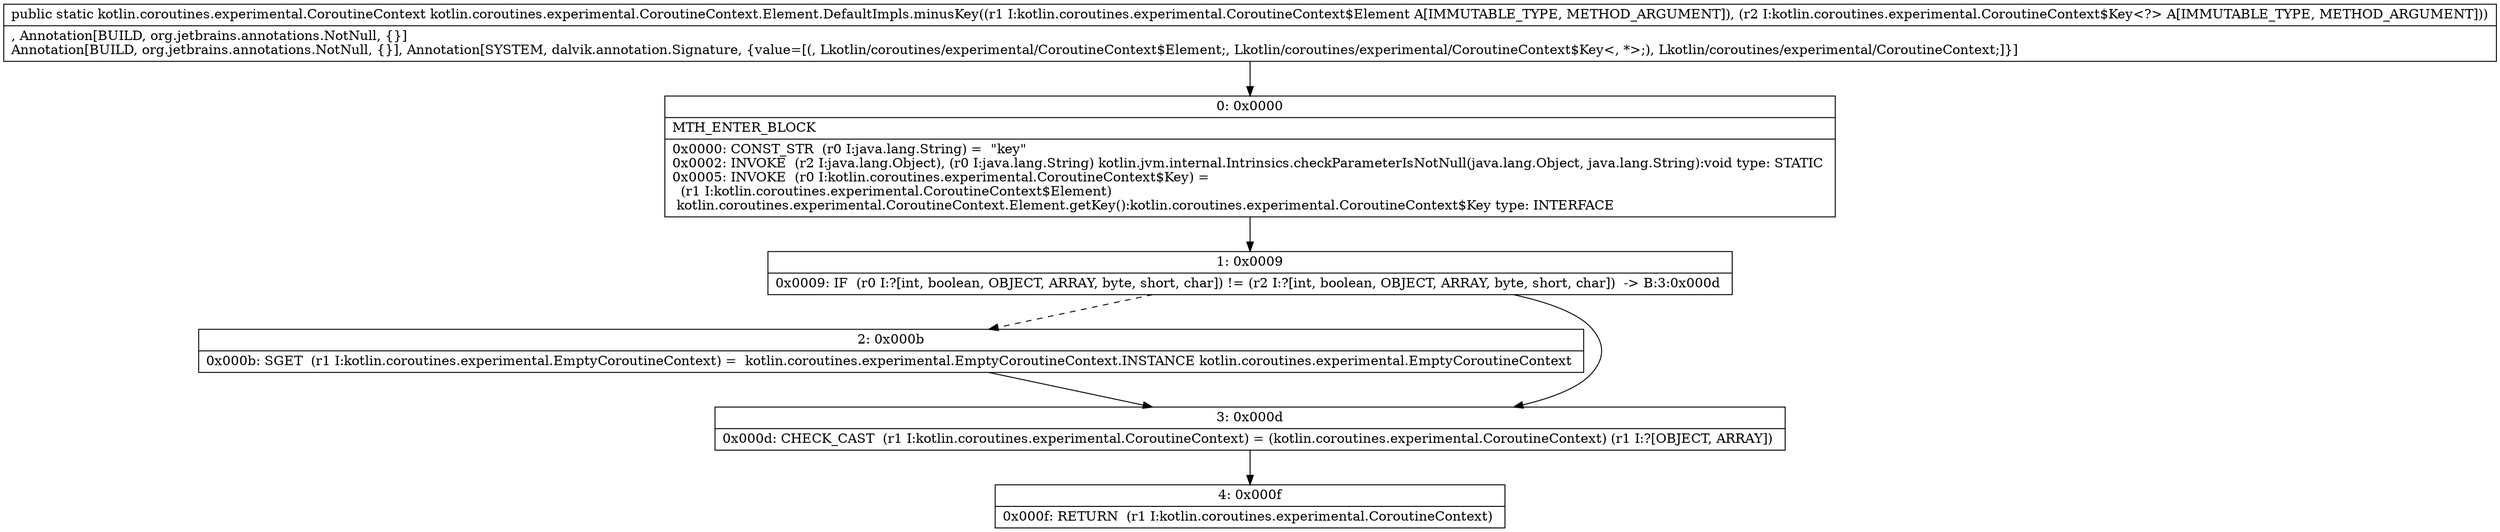 digraph "CFG forkotlin.coroutines.experimental.CoroutineContext.Element.DefaultImpls.minusKey(Lkotlin\/coroutines\/experimental\/CoroutineContext$Element;Lkotlin\/coroutines\/experimental\/CoroutineContext$Key;)Lkotlin\/coroutines\/experimental\/CoroutineContext;" {
Node_0 [shape=record,label="{0\:\ 0x0000|MTH_ENTER_BLOCK\l|0x0000: CONST_STR  (r0 I:java.lang.String) =  \"key\" \l0x0002: INVOKE  (r2 I:java.lang.Object), (r0 I:java.lang.String) kotlin.jvm.internal.Intrinsics.checkParameterIsNotNull(java.lang.Object, java.lang.String):void type: STATIC \l0x0005: INVOKE  (r0 I:kotlin.coroutines.experimental.CoroutineContext$Key) = \l  (r1 I:kotlin.coroutines.experimental.CoroutineContext$Element)\l kotlin.coroutines.experimental.CoroutineContext.Element.getKey():kotlin.coroutines.experimental.CoroutineContext$Key type: INTERFACE \l}"];
Node_1 [shape=record,label="{1\:\ 0x0009|0x0009: IF  (r0 I:?[int, boolean, OBJECT, ARRAY, byte, short, char]) != (r2 I:?[int, boolean, OBJECT, ARRAY, byte, short, char])  \-\> B:3:0x000d \l}"];
Node_2 [shape=record,label="{2\:\ 0x000b|0x000b: SGET  (r1 I:kotlin.coroutines.experimental.EmptyCoroutineContext) =  kotlin.coroutines.experimental.EmptyCoroutineContext.INSTANCE kotlin.coroutines.experimental.EmptyCoroutineContext \l}"];
Node_3 [shape=record,label="{3\:\ 0x000d|0x000d: CHECK_CAST  (r1 I:kotlin.coroutines.experimental.CoroutineContext) = (kotlin.coroutines.experimental.CoroutineContext) (r1 I:?[OBJECT, ARRAY]) \l}"];
Node_4 [shape=record,label="{4\:\ 0x000f|0x000f: RETURN  (r1 I:kotlin.coroutines.experimental.CoroutineContext) \l}"];
MethodNode[shape=record,label="{public static kotlin.coroutines.experimental.CoroutineContext kotlin.coroutines.experimental.CoroutineContext.Element.DefaultImpls.minusKey((r1 I:kotlin.coroutines.experimental.CoroutineContext$Element A[IMMUTABLE_TYPE, METHOD_ARGUMENT]), (r2 I:kotlin.coroutines.experimental.CoroutineContext$Key\<?\> A[IMMUTABLE_TYPE, METHOD_ARGUMENT]))  | , Annotation[BUILD, org.jetbrains.annotations.NotNull, \{\}]\lAnnotation[BUILD, org.jetbrains.annotations.NotNull, \{\}], Annotation[SYSTEM, dalvik.annotation.Signature, \{value=[(, Lkotlin\/coroutines\/experimental\/CoroutineContext$Element;, Lkotlin\/coroutines\/experimental\/CoroutineContext$Key\<, *\>;), Lkotlin\/coroutines\/experimental\/CoroutineContext;]\}]\l}"];
MethodNode -> Node_0;
Node_0 -> Node_1;
Node_1 -> Node_2[style=dashed];
Node_1 -> Node_3;
Node_2 -> Node_3;
Node_3 -> Node_4;
}

